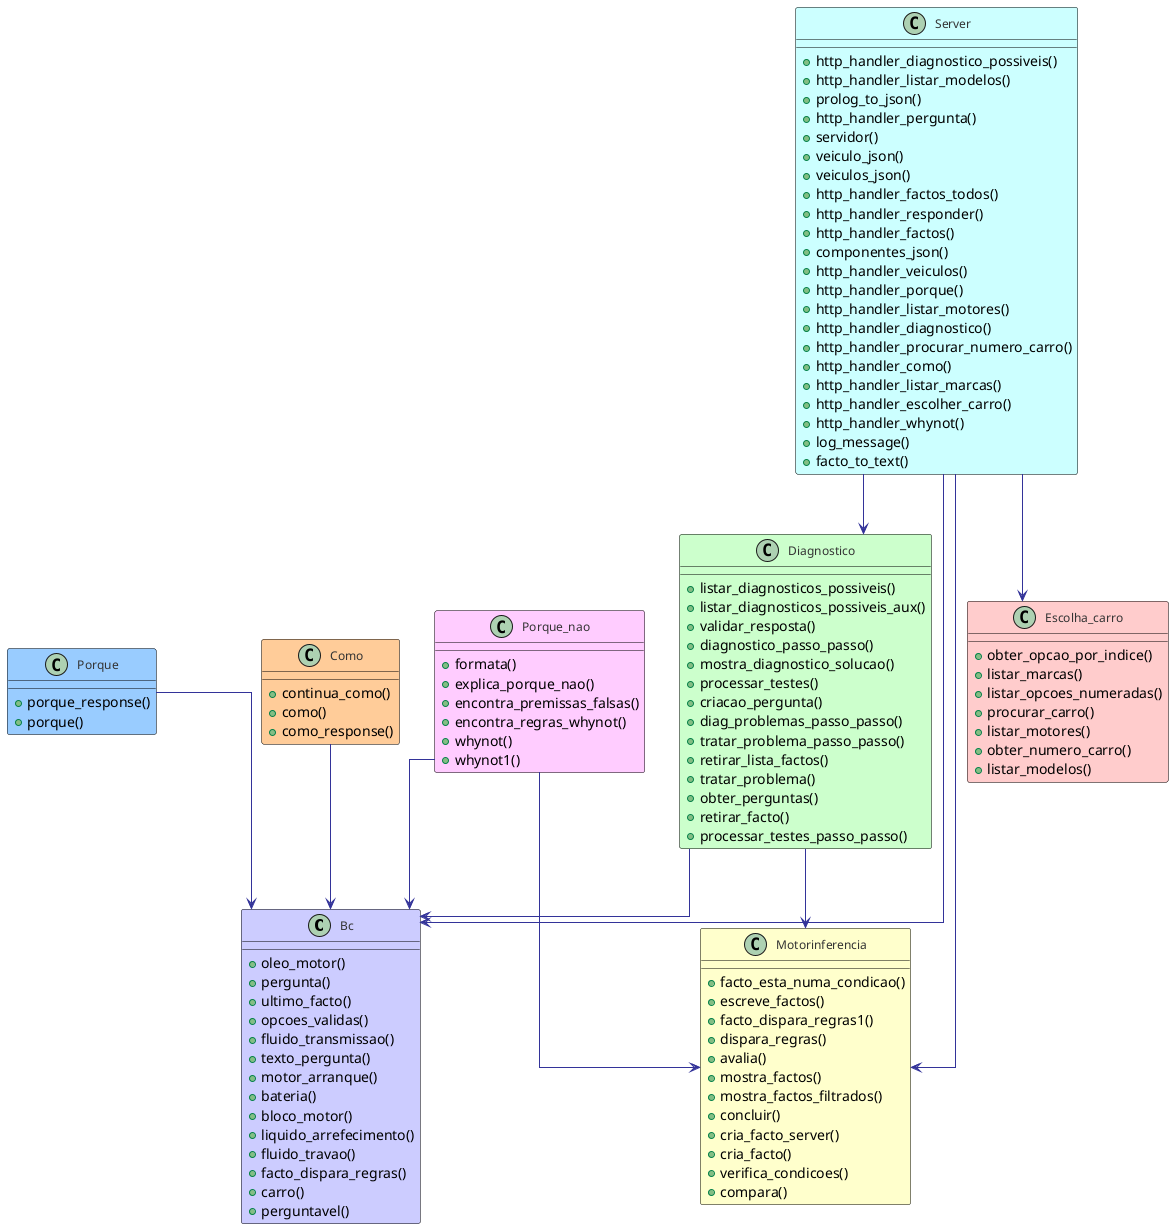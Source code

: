 @startuml
' Define colors and styles for a more visually appealing diagram
skinparam class {
    BackgroundColor #F9F9F9
    ArrowColor #333399
    BorderColor #000000
    FontColor #333333
    FontSize 12
}

' Define arrow style
skinparam linetype ortho

class Bc #CCCCFF {
  +oleo_motor()
  +pergunta()
  +ultimo_facto()
  +opcoes_validas()
  +fluido_transmissao()
  +texto_pergunta()
  +motor_arranque()
  +bateria()
  +bloco_motor()
  +liquido_arrefecimento()
  +fluido_travao()
  +facto_dispara_regras()
  +carro()
  +perguntavel()
}


class Como #FFCC99 {
  +continua_como()
  +como()
  +como_response()
}


class Diagnostico #CCFFCC{
  +listar_diagnosticos_possiveis()
  +listar_diagnosticos_possiveis_aux()
  +validar_resposta()
  +diagnostico_passo_passo()
  +mostra_diagnostico_solucao()
  +processar_testes()
  +criacao_pergunta()
  +diag_problemas_passo_passo()
  +tratar_problema_passo_passo()
  +retirar_lista_factos()
  +tratar_problema()
  +obter_perguntas()
  +retirar_facto()
  +processar_testes_passo_passo()
}


class Escolha_carro #FFCCCC{
  +obter_opcao_por_indice()
  +listar_marcas()
  +listar_opcoes_numeradas()
  +procurar_carro()
  +listar_motores()
  +obter_numero_carro()
  +listar_modelos()
}


class Motorinferencia #FFFFCC{
  +facto_esta_numa_condicao()
  +escreve_factos()
  +facto_dispara_regras1()
  +dispara_regras()
  +avalia()
  +mostra_factos()
  +mostra_factos_filtrados()
  +concluir()
  +cria_facto_server()
  +cria_facto()
  +verifica_condicoes()
  +compara()
}


class Porque #99CCFF{
  +porque_response()
  +porque()
}


class Porque_nao #FFCCFF{
  +formata()
  +explica_porque_nao()
  +encontra_premissas_falsas()
  +encontra_regras_whynot()
  +whynot()
  +whynot1()
}


class Server #CCFFFF{
  +http_handler_diagnostico_possiveis()
  +http_handler_listar_modelos()
  +prolog_to_json()
  +http_handler_pergunta()
  +servidor()
  +veiculo_json()
  +veiculos_json()
  +http_handler_factos_todos()
  +http_handler_responder()
  +http_handler_factos()
  +componentes_json()
  +http_handler_veiculos()
  +http_handler_porque()
  +http_handler_listar_motores()
  +http_handler_diagnostico()
  +http_handler_procurar_numero_carro()
  +http_handler_como()
  +http_handler_listar_marcas()
  +http_handler_escolher_carro()
  +http_handler_whynot()
  +log_message()
  +facto_to_text()
}

' Define relationships
Server --> Motorinferencia
Server --> Bc
Server --> Diagnostico
Server --> Escolha_carro
Diagnostico --> Bc
Diagnostico --> Motorinferencia
Porque --> Bc
Porque_nao --> Bc
Porque_nao --> Motorinferencia
Como --> Bc

@enduml
